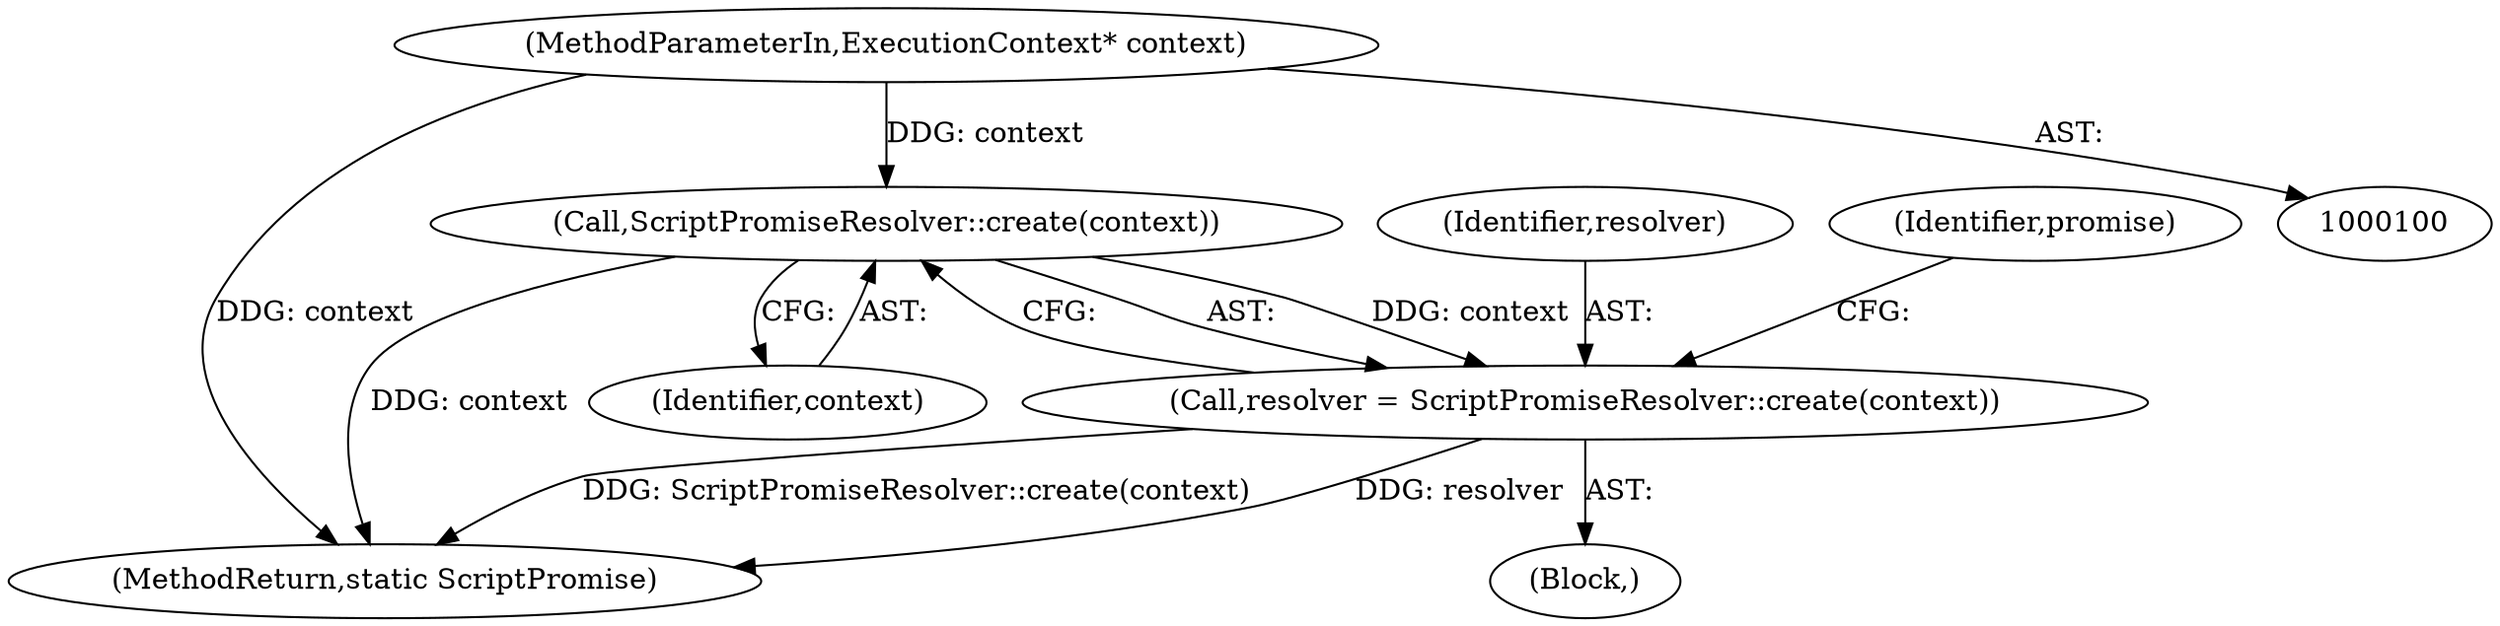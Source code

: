 digraph "0_Chrome_e9c887a80115ddc5c011380f132fe4b36359caf0_0@API" {
"1000107" [label="(Call,ScriptPromiseResolver::create(context))"];
"1000101" [label="(MethodParameterIn,ExecutionContext* context)"];
"1000105" [label="(Call,resolver = ScriptPromiseResolver::create(context))"];
"1000106" [label="(Identifier,resolver)"];
"1000105" [label="(Call,resolver = ScriptPromiseResolver::create(context))"];
"1000101" [label="(MethodParameterIn,ExecutionContext* context)"];
"1000131" [label="(MethodReturn,static ScriptPromise)"];
"1000108" [label="(Identifier,context)"];
"1000107" [label="(Call,ScriptPromiseResolver::create(context))"];
"1000103" [label="(Block,)"];
"1000111" [label="(Identifier,promise)"];
"1000107" -> "1000105"  [label="AST: "];
"1000107" -> "1000108"  [label="CFG: "];
"1000108" -> "1000107"  [label="AST: "];
"1000105" -> "1000107"  [label="CFG: "];
"1000107" -> "1000131"  [label="DDG: context"];
"1000107" -> "1000105"  [label="DDG: context"];
"1000101" -> "1000107"  [label="DDG: context"];
"1000101" -> "1000100"  [label="AST: "];
"1000101" -> "1000131"  [label="DDG: context"];
"1000105" -> "1000103"  [label="AST: "];
"1000106" -> "1000105"  [label="AST: "];
"1000111" -> "1000105"  [label="CFG: "];
"1000105" -> "1000131"  [label="DDG: ScriptPromiseResolver::create(context)"];
"1000105" -> "1000131"  [label="DDG: resolver"];
}
